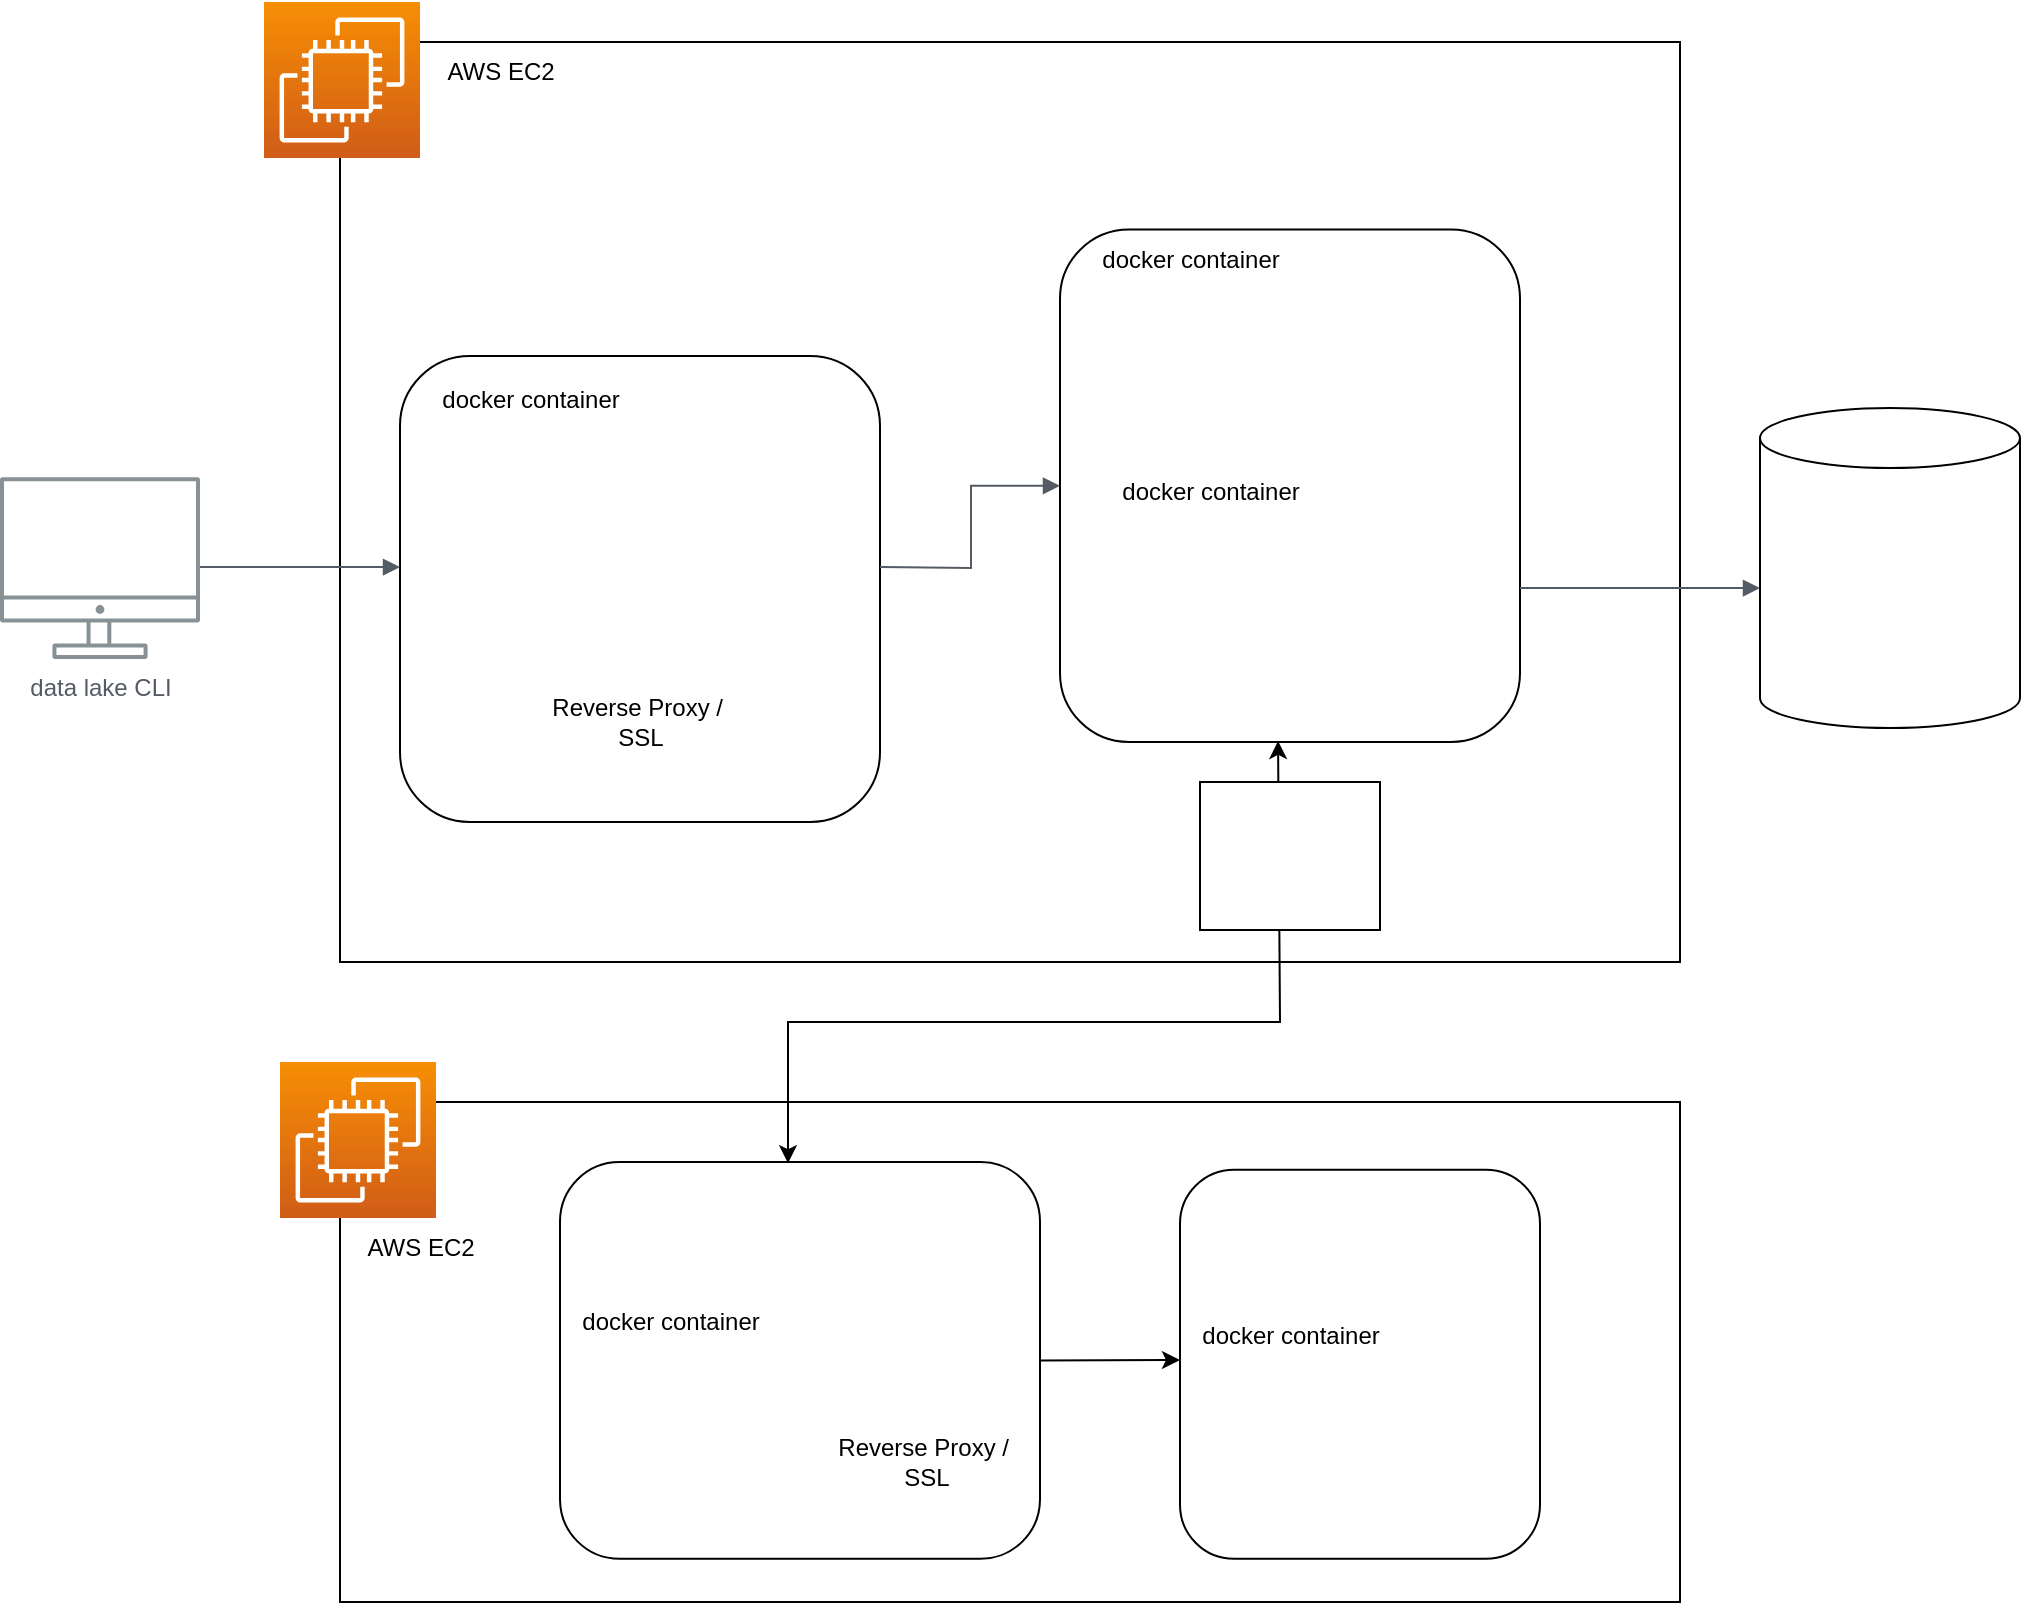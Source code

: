 <mxfile version="20.8.13" type="github">
  <diagram id="Ht1M8jgEwFfnCIfOTk4-" name="Page-1">
    <mxGraphModel dx="2074" dy="1099" grid="1" gridSize="10" guides="1" tooltips="1" connect="1" arrows="1" fold="1" page="1" pageScale="1" pageWidth="1169" pageHeight="827" math="0" shadow="0">
      <root>
        <mxCell id="0" />
        <mxCell id="1" parent="0" />
        <mxCell id="ATrKov0P9gWtL0Q1Q7vu-11" value="" style="rounded=0;whiteSpace=wrap;html=1;fontFamily=Helvetica;fontStyle=0" parent="1" vertex="1">
          <mxGeometry x="230" y="30" width="670" height="460" as="geometry" />
        </mxCell>
        <mxCell id="ATrKov0P9gWtL0Q1Q7vu-27" value="" style="shape=cylinder3;whiteSpace=wrap;html=1;boundedLbl=1;backgroundOutline=1;size=15;fontFamily=Helvetica;" parent="1" vertex="1">
          <mxGeometry x="940" y="213.03" width="130" height="160" as="geometry" />
        </mxCell>
        <mxCell id="ATrKov0P9gWtL0Q1Q7vu-10" value="" style="rounded=1;whiteSpace=wrap;html=1;fontFamily=Helvetica;" parent="1" vertex="1">
          <mxGeometry x="260" y="187.04" width="240" height="232.96" as="geometry" />
        </mxCell>
        <mxCell id="UEzPUAAOIrF-is8g5C7q-137" value="" style="edgeStyle=orthogonalEdgeStyle;rounded=0;orthogonalLoop=1;jettySize=auto;html=1;startArrow=none;startFill=0;endArrow=open;endFill=0;strokeWidth=2;strokeColor=#808080;" parent="1" edge="1">
          <mxGeometry relative="1" as="geometry">
            <mxPoint x="878.5" y="162.5" as="sourcePoint" />
          </mxGeometry>
        </mxCell>
        <mxCell id="UEzPUAAOIrF-is8g5C7q-109" value="data lake CLI" style="outlineConnect=0;gradientColor=none;fontColor=#545B64;strokeColor=none;fillColor=#879196;dashed=0;verticalLabelPosition=bottom;verticalAlign=top;align=center;html=1;fontSize=12;fontStyle=0;aspect=fixed;shape=mxgraph.aws4.illustration_desktop;pointerEvents=1;labelBackgroundColor=#ffffff;" parent="1" vertex="1">
          <mxGeometry x="60" y="247.53" width="100" height="91" as="geometry" />
        </mxCell>
        <mxCell id="ATrKov0P9gWtL0Q1Q7vu-5" value="AWS EC2" style="text;html=1;align=center;verticalAlign=middle;resizable=0;points=[];autosize=1;strokeColor=none;fillColor=none;fontFamily=Helvetica;" parent="1" vertex="1">
          <mxGeometry x="270" y="30" width="80" height="30" as="geometry" />
        </mxCell>
        <mxCell id="ATrKov0P9gWtL0Q1Q7vu-9" value="" style="edgeStyle=orthogonalEdgeStyle;html=1;endArrow=block;elbow=vertical;startArrow=none;endFill=1;strokeColor=#545B64;rounded=0;fontFamily=Helvetica;" parent="1" edge="1">
          <mxGeometry width="100" relative="1" as="geometry">
            <mxPoint x="160" y="292.53" as="sourcePoint" />
            <mxPoint x="260" y="292.53" as="targetPoint" />
          </mxGeometry>
        </mxCell>
        <mxCell id="ATrKov0P9gWtL0Q1Q7vu-1" value="" style="sketch=0;points=[[0,0,0],[0.25,0,0],[0.5,0,0],[0.75,0,0],[1,0,0],[0,1,0],[0.25,1,0],[0.5,1,0],[0.75,1,0],[1,1,0],[0,0.25,0],[0,0.5,0],[0,0.75,0],[1,0.25,0],[1,0.5,0],[1,0.75,0]];outlineConnect=0;fontColor=#232F3E;gradientColor=#F78E04;gradientDirection=north;fillColor=#D05C17;strokeColor=#ffffff;dashed=0;verticalLabelPosition=bottom;verticalAlign=top;align=center;html=1;fontSize=12;fontStyle=0;aspect=fixed;shape=mxgraph.aws4.resourceIcon;resIcon=mxgraph.aws4.ec2;fontFamily=Helvetica;" parent="1" vertex="1">
          <mxGeometry x="192" y="10" width="78" height="78" as="geometry" />
        </mxCell>
        <mxCell id="ATrKov0P9gWtL0Q1Q7vu-12" value="" style="rounded=1;whiteSpace=wrap;html=1;fontFamily=Helvetica;" parent="1" vertex="1">
          <mxGeometry x="590" y="123.77" width="230" height="256.23" as="geometry" />
        </mxCell>
        <mxCell id="ATrKov0P9gWtL0Q1Q7vu-13" value="" style="shape=image;imageAspect=0;aspect=fixed;verticalLabelPosition=bottom;verticalAlign=top;fontFamily=Helvetica;image=https://images.vocus.cc/311f57c5-e9a2-458c-8813-5d4832f9264a.png;clipPath=inset(4.32% 25% 3.7% 25%);" parent="1" vertex="1">
          <mxGeometry x="335" y="241.48" width="90" height="89.4" as="geometry" />
        </mxCell>
        <mxCell id="ATrKov0P9gWtL0Q1Q7vu-15" value="Reverse Proxy /&amp;nbsp;&lt;br&gt;SSL" style="text;html=1;align=center;verticalAlign=middle;resizable=0;points=[];autosize=1;strokeColor=none;fillColor=none;fontFamily=Helvetica;" parent="1" vertex="1">
          <mxGeometry x="325" y="350" width="110" height="40" as="geometry" />
        </mxCell>
        <mxCell id="ATrKov0P9gWtL0Q1Q7vu-18" value="" style="shape=image;imageAspect=0;aspect=fixed;verticalLabelPosition=bottom;verticalAlign=top;fontFamily=Helvetica;image=https://developers.redhat.com/sites/default/files/styles/article_feature/public/blog/2014/05/homepage-docker-logo.png?itok=zx0e-vcP;" parent="1" vertex="1">
          <mxGeometry x="260" y="103.27" width="101.3" height="83.77" as="geometry" />
        </mxCell>
        <mxCell id="ATrKov0P9gWtL0Q1Q7vu-19" value="" style="shape=image;imageAspect=0;aspect=fixed;verticalLabelPosition=bottom;verticalAlign=top;fontFamily=Helvetica;image=https://developers.redhat.com/sites/default/files/styles/article_feature/public/blog/2014/05/homepage-docker-logo.png?itok=zx0e-vcP;" parent="1" vertex="1">
          <mxGeometry x="585" y="40.0" width="101.3" height="83.77" as="geometry" />
        </mxCell>
        <mxCell id="ATrKov0P9gWtL0Q1Q7vu-21" value="" style="edgeStyle=orthogonalEdgeStyle;html=1;endArrow=block;elbow=vertical;startArrow=none;endFill=1;strokeColor=#545B64;rounded=0;fontFamily=Helvetica;entryX=0;entryY=0.5;entryDx=0;entryDy=0;" parent="1" edge="1" target="ATrKov0P9gWtL0Q1Q7vu-12">
          <mxGeometry width="100" relative="1" as="geometry">
            <mxPoint x="500" y="292.53" as="sourcePoint" />
            <mxPoint x="600" y="292.53" as="targetPoint" />
          </mxGeometry>
        </mxCell>
        <mxCell id="ATrKov0P9gWtL0Q1Q7vu-22" value="docker container" style="text;html=1;align=center;verticalAlign=middle;resizable=0;points=[];autosize=1;strokeColor=none;fillColor=none;fontFamily=Helvetica;" parent="1" vertex="1">
          <mxGeometry x="270" y="193.77" width="110" height="30" as="geometry" />
        </mxCell>
        <mxCell id="ATrKov0P9gWtL0Q1Q7vu-23" value="docker container" style="text;html=1;align=center;verticalAlign=middle;resizable=0;points=[];autosize=1;strokeColor=none;fillColor=none;fontFamily=Helvetica;" parent="1" vertex="1">
          <mxGeometry x="610" y="240" width="110" height="30" as="geometry" />
        </mxCell>
        <mxCell id="ATrKov0P9gWtL0Q1Q7vu-24" value="" style="shape=image;imageAspect=0;aspect=fixed;verticalLabelPosition=bottom;verticalAlign=top;fontFamily=Helvetica;image=https://miro.medium.com/max/1400/1*HkM78Z1G5UKqQNCHwBHRfA.png;" parent="1" vertex="1">
          <mxGeometry x="600" y="160.0" width="210" height="148.21" as="geometry" />
        </mxCell>
        <mxCell id="ATrKov0P9gWtL0Q1Q7vu-32" value="" style="edgeStyle=orthogonalEdgeStyle;html=1;endArrow=block;elbow=vertical;startArrow=none;endFill=1;strokeColor=#545B64;rounded=0;fontFamily=Helvetica;" parent="1" edge="1">
          <mxGeometry width="100" relative="1" as="geometry">
            <mxPoint x="820" y="303.02" as="sourcePoint" />
            <mxPoint x="940" y="303.02" as="targetPoint" />
          </mxGeometry>
        </mxCell>
        <mxCell id="ATrKov0P9gWtL0Q1Q7vu-34" value="" style="shape=image;imageAspect=0;aspect=fixed;verticalLabelPosition=bottom;verticalAlign=top;fontFamily=Helvetica;image=https://g.foolcdn.com/editorial/images/635884/atlas_icon_blk_stackedlarge.png;clipPath=inset(22.22% 33.33% 22.22% 33.33%);" parent="1" vertex="1">
          <mxGeometry x="956.67" y="255.19" width="96.66" height="96.66" as="geometry" />
        </mxCell>
        <mxCell id="FomPd15EkLlDmHvs1HL_-1" value="" style="shape=image;imageAspect=0;aspect=fixed;verticalLabelPosition=bottom;verticalAlign=top;image=https://creativecoding.in/wp-content/uploads/2020/03/1502523744899566.jpg;clipPath=inset(3.27% 3.67% 2.34% 2.33%);" vertex="1" parent="1">
          <mxGeometry x="625" y="294.55" width="160" height="57.3" as="geometry" />
        </mxCell>
        <mxCell id="FomPd15EkLlDmHvs1HL_-2" value="" style="rounded=0;whiteSpace=wrap;html=1;" vertex="1" parent="1">
          <mxGeometry x="230" y="560" width="670" height="250" as="geometry" />
        </mxCell>
        <mxCell id="FomPd15EkLlDmHvs1HL_-3" value="" style="sketch=0;points=[[0,0,0],[0.25,0,0],[0.5,0,0],[0.75,0,0],[1,0,0],[0,1,0],[0.25,1,0],[0.5,1,0],[0.75,1,0],[1,1,0],[0,0.25,0],[0,0.5,0],[0,0.75,0],[1,0.25,0],[1,0.5,0],[1,0.75,0]];outlineConnect=0;fontColor=#232F3E;gradientColor=#F78E04;gradientDirection=north;fillColor=#D05C17;strokeColor=#ffffff;dashed=0;verticalLabelPosition=bottom;verticalAlign=top;align=center;html=1;fontSize=12;fontStyle=0;aspect=fixed;shape=mxgraph.aws4.resourceIcon;resIcon=mxgraph.aws4.ec2;fontFamily=Helvetica;" vertex="1" parent="1">
          <mxGeometry x="200" y="540" width="78" height="78" as="geometry" />
        </mxCell>
        <mxCell id="FomPd15EkLlDmHvs1HL_-4" value="AWS EC2" style="text;html=1;align=center;verticalAlign=middle;resizable=0;points=[];autosize=1;strokeColor=none;fillColor=none;fontFamily=Helvetica;" vertex="1" parent="1">
          <mxGeometry x="230" y="618" width="80" height="30" as="geometry" />
        </mxCell>
        <mxCell id="FomPd15EkLlDmHvs1HL_-5" value="" style="rounded=1;whiteSpace=wrap;html=1;fontFamily=Helvetica;" vertex="1" parent="1">
          <mxGeometry x="340" y="590" width="240" height="198.39" as="geometry" />
        </mxCell>
        <mxCell id="FomPd15EkLlDmHvs1HL_-6" value="" style="shape=image;imageAspect=0;aspect=fixed;verticalLabelPosition=bottom;verticalAlign=top;fontFamily=Helvetica;image=https://images.vocus.cc/311f57c5-e9a2-458c-8813-5d4832f9264a.png;clipPath=inset(4.32% 25% 3.7% 25%);" vertex="1" parent="1">
          <mxGeometry x="490" y="637.6" width="65" height="64.57" as="geometry" />
        </mxCell>
        <mxCell id="FomPd15EkLlDmHvs1HL_-7" value="Reverse Proxy /&amp;nbsp;&lt;br&gt;SSL" style="text;html=1;align=center;verticalAlign=middle;resizable=0;points=[];autosize=1;strokeColor=none;fillColor=none;fontFamily=Helvetica;" vertex="1" parent="1">
          <mxGeometry x="467.5" y="720" width="110" height="40" as="geometry" />
        </mxCell>
        <mxCell id="FomPd15EkLlDmHvs1HL_-9" value="" style="shape=image;imageAspect=0;aspect=fixed;verticalLabelPosition=bottom;verticalAlign=top;fontFamily=Helvetica;image=https://developers.redhat.com/sites/default/files/styles/article_feature/public/blog/2014/05/homepage-docker-logo.png?itok=zx0e-vcP;" vertex="1" parent="1">
          <mxGeometry x="355.76" y="593.82" width="78.47" height="64.89" as="geometry" />
        </mxCell>
        <mxCell id="FomPd15EkLlDmHvs1HL_-10" value="docker container" style="text;html=1;align=center;verticalAlign=middle;resizable=0;points=[];autosize=1;strokeColor=none;fillColor=none;fontFamily=Helvetica;" vertex="1" parent="1">
          <mxGeometry x="600" y="123.77" width="110" height="30" as="geometry" />
        </mxCell>
        <mxCell id="FomPd15EkLlDmHvs1HL_-12" value="docker container" style="text;html=1;align=center;verticalAlign=middle;resizable=0;points=[];autosize=1;strokeColor=none;fillColor=none;fontFamily=Helvetica;" vertex="1" parent="1">
          <mxGeometry x="340" y="654.89" width="110" height="30" as="geometry" />
        </mxCell>
        <mxCell id="FomPd15EkLlDmHvs1HL_-14" value="" style="rounded=1;whiteSpace=wrap;html=1;fontFamily=Helvetica;" vertex="1" parent="1">
          <mxGeometry x="650" y="593.82" width="180" height="194.57" as="geometry" />
        </mxCell>
        <mxCell id="FomPd15EkLlDmHvs1HL_-16" value="" style="shape=image;imageAspect=0;aspect=fixed;verticalLabelPosition=bottom;verticalAlign=top;image=https://mlohr.com/wp-content/uploads/2013/05/peerjs_logo.png;" vertex="1" parent="1">
          <mxGeometry x="678" y="700" width="124" height="37.4" as="geometry" />
        </mxCell>
        <mxCell id="FomPd15EkLlDmHvs1HL_-17" value="" style="shape=image;imageAspect=0;aspect=fixed;verticalLabelPosition=bottom;verticalAlign=top;fontFamily=Helvetica;image=https://developers.redhat.com/sites/default/files/styles/article_feature/public/blog/2014/05/homepage-docker-logo.png?itok=zx0e-vcP;" vertex="1" parent="1">
          <mxGeometry x="661.51" y="593.82" width="86.98" height="71.93" as="geometry" />
        </mxCell>
        <mxCell id="FomPd15EkLlDmHvs1HL_-18" value="docker container" style="text;html=1;align=center;verticalAlign=middle;resizable=0;points=[];autosize=1;strokeColor=none;fillColor=none;fontFamily=Helvetica;" vertex="1" parent="1">
          <mxGeometry x="650" y="661.93" width="110" height="30" as="geometry" />
        </mxCell>
        <mxCell id="FomPd15EkLlDmHvs1HL_-23" value="" style="endArrow=classic;html=1;rounded=0;exitX=1;exitY=0.5;exitDx=0;exitDy=0;" edge="1" parent="1" source="FomPd15EkLlDmHvs1HL_-5">
          <mxGeometry width="50" height="50" relative="1" as="geometry">
            <mxPoint x="560" y="620" as="sourcePoint" />
            <mxPoint x="650" y="689" as="targetPoint" />
          </mxGeometry>
        </mxCell>
        <mxCell id="FomPd15EkLlDmHvs1HL_-31" value="" style="endArrow=classic;startArrow=classic;html=1;rounded=0;entryX=0.474;entryY=0.998;entryDx=0;entryDy=0;entryPerimeter=0;exitX=0.475;exitY=0.003;exitDx=0;exitDy=0;exitPerimeter=0;" edge="1" parent="1" source="FomPd15EkLlDmHvs1HL_-5" target="ATrKov0P9gWtL0Q1Q7vu-12">
          <mxGeometry width="50" height="50" relative="1" as="geometry">
            <mxPoint x="560" y="620" as="sourcePoint" />
            <mxPoint x="610" y="570" as="targetPoint" />
            <Array as="points">
              <mxPoint x="454" y="520" />
              <mxPoint x="700" y="520" />
            </Array>
          </mxGeometry>
        </mxCell>
        <mxCell id="FomPd15EkLlDmHvs1HL_-28" value="" style="rounded=0;whiteSpace=wrap;html=1;" vertex="1" parent="1">
          <mxGeometry x="660" y="400" width="90" height="74" as="geometry" />
        </mxCell>
        <mxCell id="FomPd15EkLlDmHvs1HL_-8" value="" style="shape=image;imageAspect=0;aspect=fixed;verticalLabelPosition=bottom;verticalAlign=top;image=https://blog.wildix.com/wp-content/uploads/2016/11/webrtc-logo-vert-retro-255x305-1.png;" vertex="1" parent="1">
          <mxGeometry x="676.74" y="403.19" width="56.52" height="67.61" as="geometry" />
        </mxCell>
      </root>
    </mxGraphModel>
  </diagram>
</mxfile>
